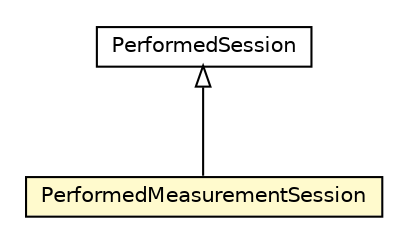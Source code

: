 #!/usr/local/bin/dot
#
# Class diagram 
# Generated by UMLGraph version R5_6-24-gf6e263 (http://www.umlgraph.org/)
#

digraph G {
	edge [fontname="Helvetica",fontsize=10,labelfontname="Helvetica",labelfontsize=10];
	node [fontname="Helvetica",fontsize=10,shape=plaintext];
	nodesep=0.25;
	ranksep=0.5;
	// org.universAAL.ontology.health.owl.PerformedMeasurementSession
	c6312291 [label=<<table title="org.universAAL.ontology.health.owl.PerformedMeasurementSession" border="0" cellborder="1" cellspacing="0" cellpadding="2" port="p" bgcolor="lemonChiffon" href="./PerformedMeasurementSession.html">
		<tr><td><table border="0" cellspacing="0" cellpadding="1">
<tr><td align="center" balign="center"> PerformedMeasurementSession </td></tr>
		</table></td></tr>
		</table>>, URL="./PerformedMeasurementSession.html", fontname="Helvetica", fontcolor="black", fontsize=10.0];
	// org.universAAL.ontology.health.owl.PerformedSession
	c6312295 [label=<<table title="org.universAAL.ontology.health.owl.PerformedSession" border="0" cellborder="1" cellspacing="0" cellpadding="2" port="p" href="./PerformedSession.html">
		<tr><td><table border="0" cellspacing="0" cellpadding="1">
<tr><td align="center" balign="center"> PerformedSession </td></tr>
		</table></td></tr>
		</table>>, URL="./PerformedSession.html", fontname="Helvetica", fontcolor="black", fontsize=10.0];
	//org.universAAL.ontology.health.owl.PerformedMeasurementSession extends org.universAAL.ontology.health.owl.PerformedSession
	c6312295:p -> c6312291:p [dir=back,arrowtail=empty];
}

